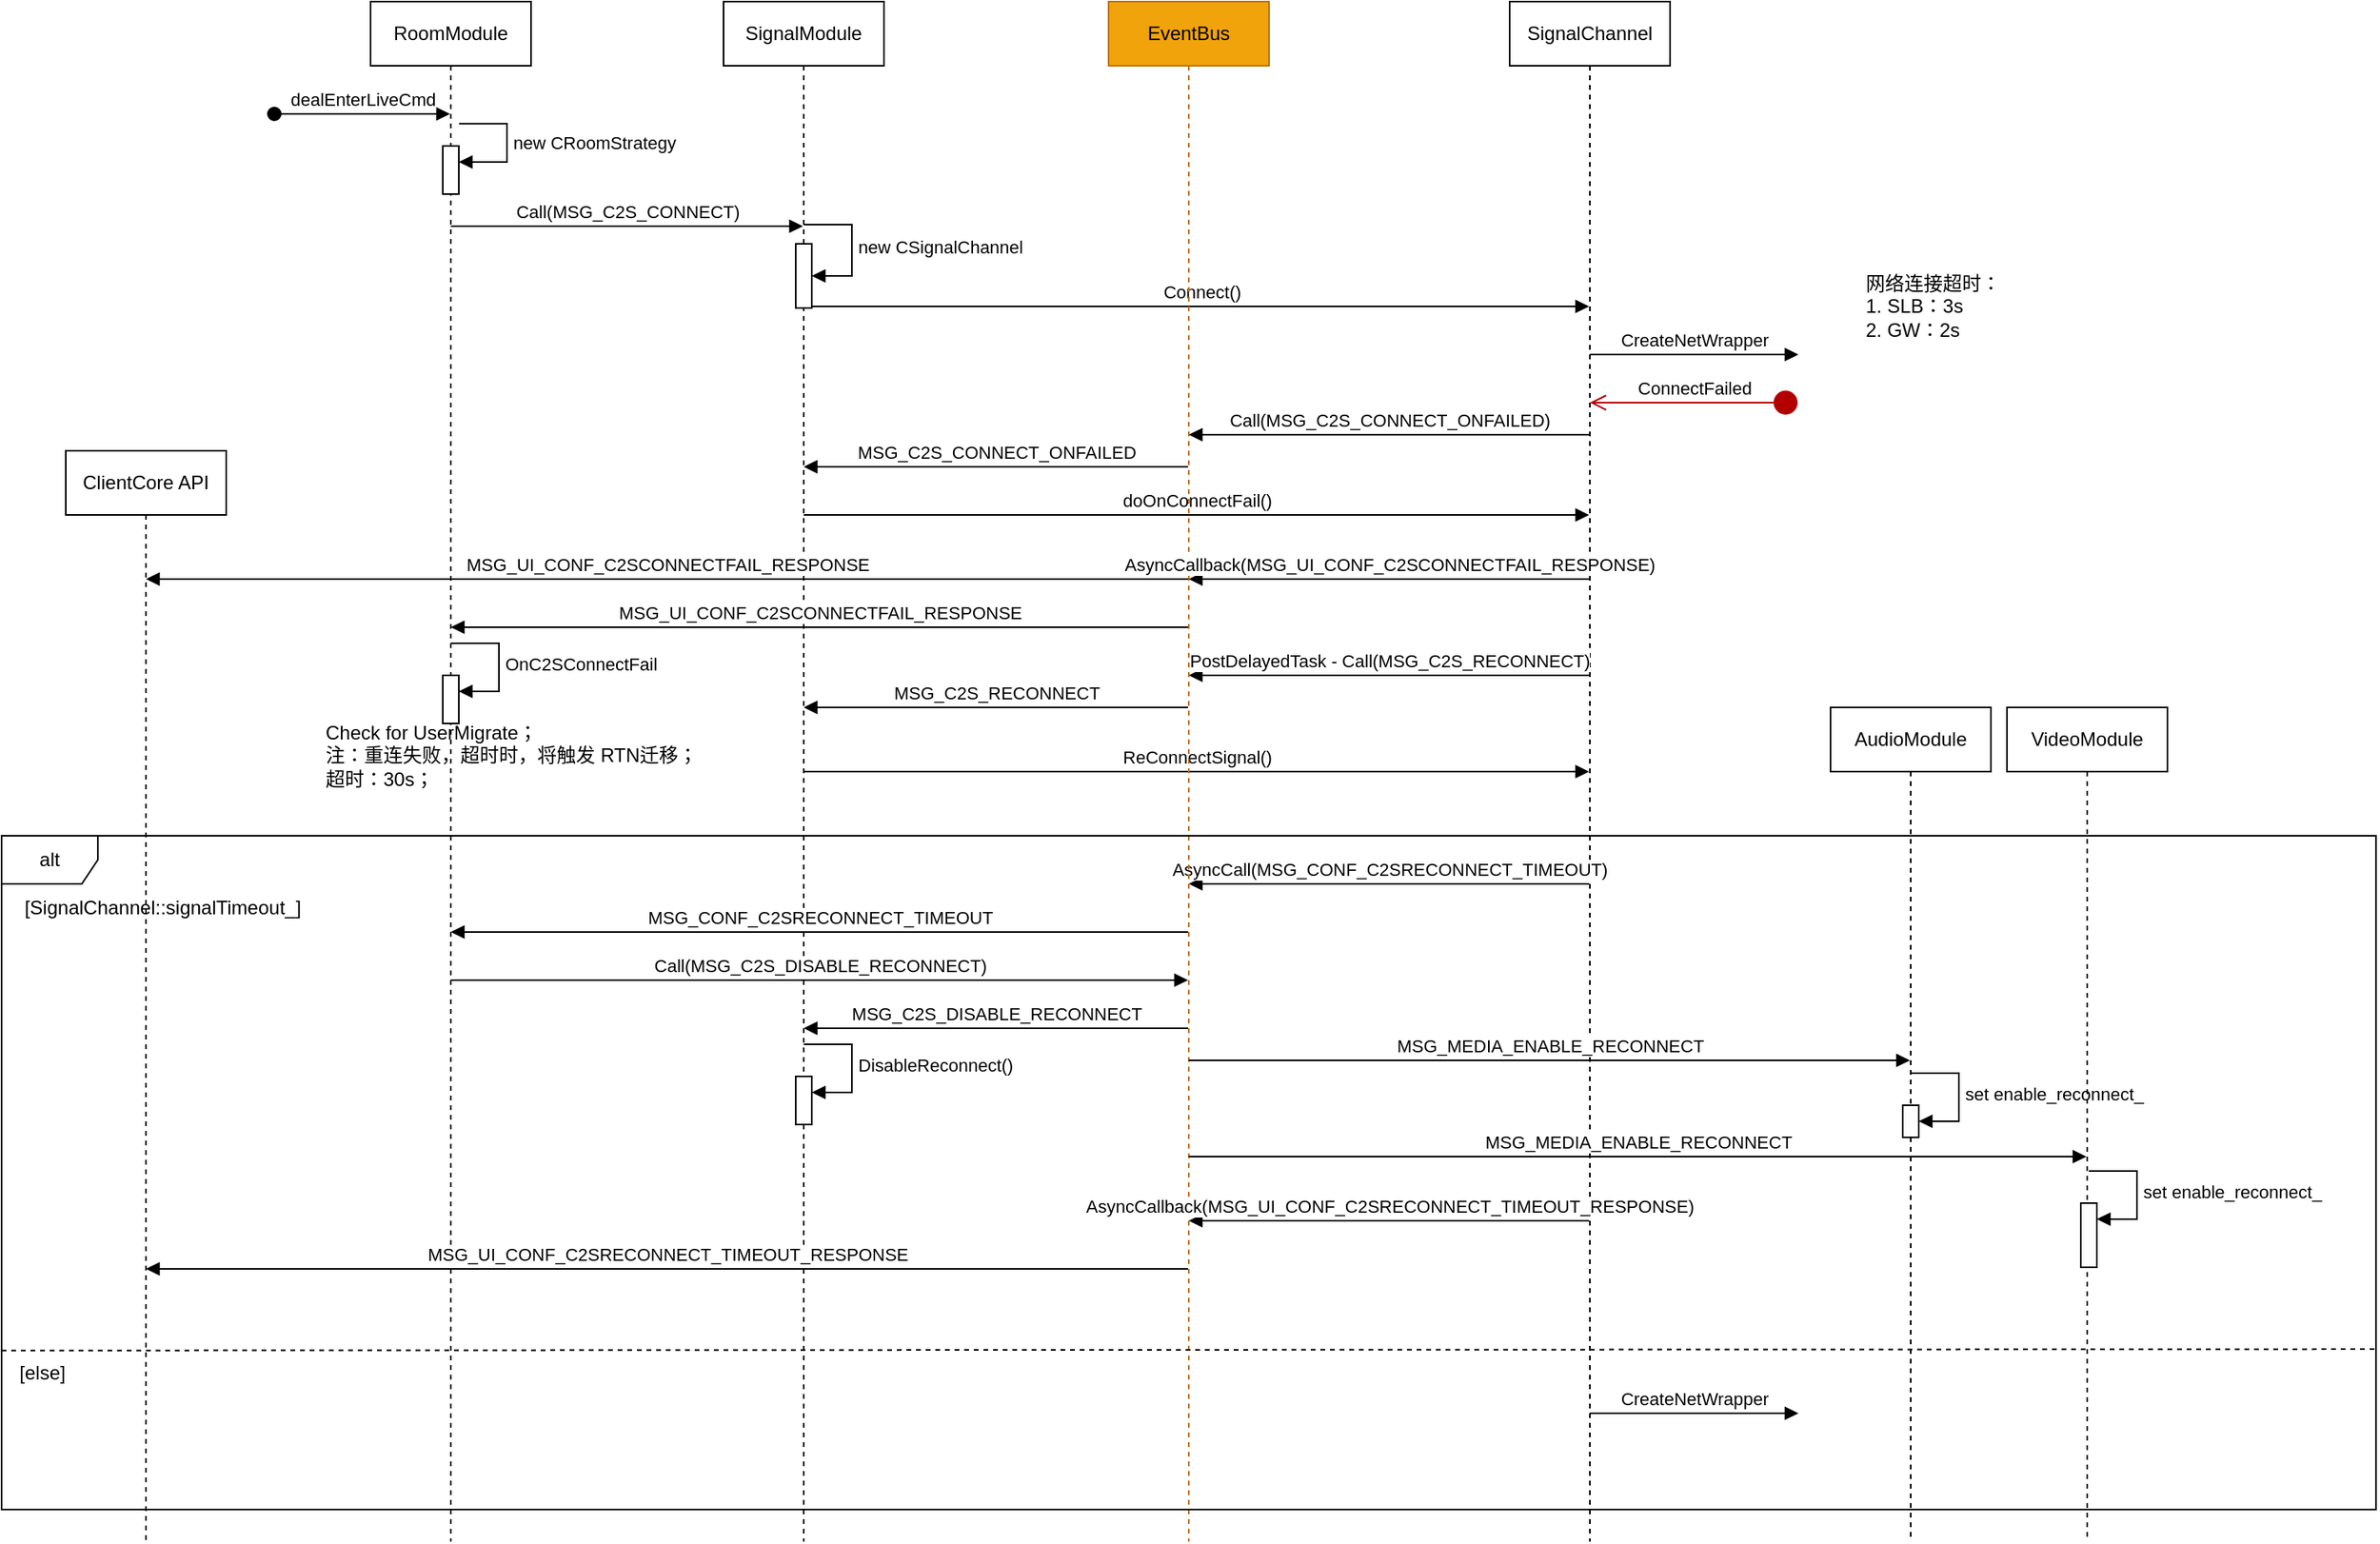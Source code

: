<mxfile version="21.3.4" type="github">
  <diagram name="Page-1" id="2YBvvXClWsGukQMizWep">
    <mxGraphModel dx="2636" dy="908" grid="1" gridSize="10" guides="1" tooltips="1" connect="1" arrows="1" fold="1" page="1" pageScale="1" pageWidth="1200" pageHeight="1920" math="0" shadow="0">
      <root>
        <mxCell id="0" />
        <mxCell id="1" parent="0" />
        <mxCell id="aM9ryv3xv72pqoxQDRHE-1" value="RoomModule" style="shape=umlLifeline;perimeter=lifelinePerimeter;whiteSpace=wrap;html=1;container=0;dropTarget=0;collapsible=0;recursiveResize=0;outlineConnect=0;portConstraint=eastwest;newEdgeStyle={&quot;edgeStyle&quot;:&quot;elbowEdgeStyle&quot;,&quot;elbow&quot;:&quot;vertical&quot;,&quot;curved&quot;:0,&quot;rounded&quot;:0};" parent="1" vertex="1">
          <mxGeometry x="70" y="40" width="100" height="960" as="geometry" />
        </mxCell>
        <mxCell id="aM9ryv3xv72pqoxQDRHE-3" value="dealEnterLiveCmd" style="html=1;verticalAlign=bottom;startArrow=oval;endArrow=block;startSize=8;edgeStyle=elbowEdgeStyle;elbow=vertical;curved=0;rounded=0;" parent="aM9ryv3xv72pqoxQDRHE-1" target="aM9ryv3xv72pqoxQDRHE-1" edge="1">
          <mxGeometry relative="1" as="geometry">
            <mxPoint x="-60" y="70" as="sourcePoint" />
            <mxPoint x="50" y="70" as="targetPoint" />
          </mxGeometry>
        </mxCell>
        <mxCell id="TPJhOk3paSpWV-xpmJgs-1" value="" style="html=1;points=[];perimeter=orthogonalPerimeter;outlineConnect=0;targetShapes=umlLifeline;portConstraint=eastwest;newEdgeStyle={&quot;edgeStyle&quot;:&quot;elbowEdgeStyle&quot;,&quot;elbow&quot;:&quot;vertical&quot;,&quot;curved&quot;:0,&quot;rounded&quot;:0};" vertex="1" parent="aM9ryv3xv72pqoxQDRHE-1">
          <mxGeometry x="45" y="90" width="10" height="30" as="geometry" />
        </mxCell>
        <mxCell id="TPJhOk3paSpWV-xpmJgs-2" value="new&amp;nbsp;CRoomStrategy" style="html=1;align=left;spacingLeft=2;endArrow=block;rounded=0;edgeStyle=orthogonalEdgeStyle;curved=0;rounded=0;exitX=1.014;exitY=0.032;exitDx=0;exitDy=0;exitPerimeter=0;" edge="1" target="TPJhOk3paSpWV-xpmJgs-1" parent="aM9ryv3xv72pqoxQDRHE-1">
          <mxGeometry relative="1" as="geometry">
            <mxPoint x="55.14" y="76.08" as="sourcePoint" />
            <Array as="points">
              <mxPoint x="85" y="76" />
              <mxPoint x="85" y="100" />
            </Array>
          </mxGeometry>
        </mxCell>
        <mxCell id="TPJhOk3paSpWV-xpmJgs-59" value="" style="html=1;points=[];perimeter=orthogonalPerimeter;outlineConnect=0;targetShapes=umlLifeline;portConstraint=eastwest;newEdgeStyle={&quot;edgeStyle&quot;:&quot;elbowEdgeStyle&quot;,&quot;elbow&quot;:&quot;vertical&quot;,&quot;curved&quot;:0,&quot;rounded&quot;:0};" vertex="1" parent="aM9ryv3xv72pqoxQDRHE-1">
          <mxGeometry x="45" y="420" width="10" height="30" as="geometry" />
        </mxCell>
        <mxCell id="TPJhOk3paSpWV-xpmJgs-60" value="OnC2SConnectFail" style="html=1;align=left;spacingLeft=2;endArrow=block;rounded=0;edgeStyle=orthogonalEdgeStyle;curved=0;rounded=0;" edge="1" target="TPJhOk3paSpWV-xpmJgs-59" parent="aM9ryv3xv72pqoxQDRHE-1">
          <mxGeometry relative="1" as="geometry">
            <mxPoint x="50" y="400" as="sourcePoint" />
            <Array as="points">
              <mxPoint x="80" y="430" />
            </Array>
          </mxGeometry>
        </mxCell>
        <mxCell id="aM9ryv3xv72pqoxQDRHE-5" value="SignalModule" style="shape=umlLifeline;perimeter=lifelinePerimeter;whiteSpace=wrap;html=1;container=0;dropTarget=0;collapsible=0;recursiveResize=0;outlineConnect=0;portConstraint=eastwest;newEdgeStyle={&quot;edgeStyle&quot;:&quot;elbowEdgeStyle&quot;,&quot;elbow&quot;:&quot;vertical&quot;,&quot;curved&quot;:0,&quot;rounded&quot;:0};" parent="1" vertex="1">
          <mxGeometry x="290" y="40" width="100" height="960" as="geometry" />
        </mxCell>
        <mxCell id="TPJhOk3paSpWV-xpmJgs-3" value="" style="html=1;points=[];perimeter=orthogonalPerimeter;outlineConnect=0;targetShapes=umlLifeline;portConstraint=eastwest;newEdgeStyle={&quot;edgeStyle&quot;:&quot;elbowEdgeStyle&quot;,&quot;elbow&quot;:&quot;vertical&quot;,&quot;curved&quot;:0,&quot;rounded&quot;:0};" vertex="1" parent="aM9ryv3xv72pqoxQDRHE-5">
          <mxGeometry x="45" y="151" width="10" height="40" as="geometry" />
        </mxCell>
        <mxCell id="TPJhOk3paSpWV-xpmJgs-4" value="new&amp;nbsp;CSignalChannel" style="html=1;align=left;spacingLeft=2;endArrow=block;rounded=0;edgeStyle=orthogonalEdgeStyle;curved=0;rounded=0;" edge="1" target="TPJhOk3paSpWV-xpmJgs-3" parent="aM9ryv3xv72pqoxQDRHE-5">
          <mxGeometry relative="1" as="geometry">
            <mxPoint x="50" y="139" as="sourcePoint" />
            <Array as="points">
              <mxPoint x="80" y="139" />
              <mxPoint x="80" y="171" />
            </Array>
            <mxPoint x="90" y="166" as="targetPoint" />
          </mxGeometry>
        </mxCell>
        <mxCell id="TPJhOk3paSpWV-xpmJgs-49" value="" style="html=1;points=[];perimeter=orthogonalPerimeter;outlineConnect=0;targetShapes=umlLifeline;portConstraint=eastwest;newEdgeStyle={&quot;edgeStyle&quot;:&quot;elbowEdgeStyle&quot;,&quot;elbow&quot;:&quot;vertical&quot;,&quot;curved&quot;:0,&quot;rounded&quot;:0};" vertex="1" parent="aM9ryv3xv72pqoxQDRHE-5">
          <mxGeometry x="45" y="670" width="10" height="30" as="geometry" />
        </mxCell>
        <mxCell id="TPJhOk3paSpWV-xpmJgs-50" value="DisableReconnect()" style="html=1;align=left;spacingLeft=2;endArrow=block;rounded=0;edgeStyle=orthogonalEdgeStyle;curved=0;rounded=0;" edge="1" target="TPJhOk3paSpWV-xpmJgs-49" parent="aM9ryv3xv72pqoxQDRHE-5">
          <mxGeometry relative="1" as="geometry">
            <mxPoint x="50" y="650" as="sourcePoint" />
            <Array as="points">
              <mxPoint x="80" y="680" />
            </Array>
          </mxGeometry>
        </mxCell>
        <mxCell id="aM9ryv3xv72pqoxQDRHE-7" value="Call(MSG_C2S_CONNECT)" style="html=1;verticalAlign=bottom;endArrow=block;edgeStyle=elbowEdgeStyle;elbow=vertical;curved=0;rounded=0;" parent="1" target="aM9ryv3xv72pqoxQDRHE-5" edge="1">
          <mxGeometry relative="1" as="geometry">
            <mxPoint x="120" y="180" as="sourcePoint" />
            <Array as="points">
              <mxPoint x="250" y="180" />
              <mxPoint x="240" y="260" />
              <mxPoint x="170" y="230" />
            </Array>
            <mxPoint x="355" y="260" as="targetPoint" />
          </mxGeometry>
        </mxCell>
        <mxCell id="TPJhOk3paSpWV-xpmJgs-5" value="SignalChannel" style="shape=umlLifeline;perimeter=lifelinePerimeter;whiteSpace=wrap;html=1;container=1;dropTarget=0;collapsible=0;recursiveResize=0;outlineConnect=0;portConstraint=eastwest;newEdgeStyle={&quot;edgeStyle&quot;:&quot;elbowEdgeStyle&quot;,&quot;elbow&quot;:&quot;vertical&quot;,&quot;curved&quot;:0,&quot;rounded&quot;:0};" vertex="1" parent="1">
          <mxGeometry x="780" y="40" width="100" height="960" as="geometry" />
        </mxCell>
        <mxCell id="TPJhOk3paSpWV-xpmJgs-9" value="Connect()" style="html=1;verticalAlign=bottom;endArrow=block;edgeStyle=elbowEdgeStyle;elbow=vertical;curved=0;rounded=0;" edge="1" parent="1" source="TPJhOk3paSpWV-xpmJgs-3" target="TPJhOk3paSpWV-xpmJgs-5">
          <mxGeometry width="80" relative="1" as="geometry">
            <mxPoint x="370" y="300" as="sourcePoint" />
            <mxPoint x="595.0" y="300.0" as="targetPoint" />
            <Array as="points">
              <mxPoint x="510" y="230" />
              <mxPoint x="430" y="320" />
              <mxPoint x="530" y="300" />
            </Array>
          </mxGeometry>
        </mxCell>
        <mxCell id="TPJhOk3paSpWV-xpmJgs-10" value="CreateNetWrapper" style="html=1;verticalAlign=bottom;endArrow=block;edgeStyle=elbowEdgeStyle;elbow=vertical;curved=0;rounded=0;" edge="1" parent="1" source="TPJhOk3paSpWV-xpmJgs-5">
          <mxGeometry width="80" relative="1" as="geometry">
            <mxPoint x="780.0" y="339.517" as="sourcePoint" />
            <mxPoint x="960" y="260" as="targetPoint" />
            <Array as="points">
              <mxPoint x="930" y="260" />
              <mxPoint x="820" y="350" />
            </Array>
          </mxGeometry>
        </mxCell>
        <mxCell id="TPJhOk3paSpWV-xpmJgs-11" value="网络连接超时：&lt;br&gt;1. SLB：3s&lt;br&gt;2. GW：2s" style="text;html=1;align=left;verticalAlign=middle;resizable=0;points=[];autosize=1;strokeColor=none;fillColor=none;" vertex="1" parent="1">
          <mxGeometry x="1000" y="200" width="110" height="60" as="geometry" />
        </mxCell>
        <mxCell id="TPJhOk3paSpWV-xpmJgs-15" value="Call(MSG_C2S_CONNECT_ONFAILED)" style="html=1;verticalAlign=bottom;endArrow=block;edgeStyle=elbowEdgeStyle;elbow=vertical;curved=0;rounded=0;" edge="1" parent="1" source="TPJhOk3paSpWV-xpmJgs-5" target="TPJhOk3paSpWV-xpmJgs-22">
          <mxGeometry width="80" relative="1" as="geometry">
            <mxPoint x="780" y="330" as="sourcePoint" />
            <mxPoint x="510" y="380" as="targetPoint" />
            <Array as="points">
              <mxPoint x="750" y="310" />
              <mxPoint x="800" y="360" />
              <mxPoint x="630" y="320" />
              <mxPoint x="680" y="322" />
              <mxPoint x="700" y="320" />
              <mxPoint x="680" y="380" />
            </Array>
          </mxGeometry>
        </mxCell>
        <mxCell id="TPJhOk3paSpWV-xpmJgs-16" value="doOnConnectFail()" style="html=1;verticalAlign=bottom;endArrow=block;edgeStyle=elbowEdgeStyle;elbow=vertical;curved=0;rounded=0;" edge="1" parent="1" source="aM9ryv3xv72pqoxQDRHE-5" target="TPJhOk3paSpWV-xpmJgs-5">
          <mxGeometry width="80" relative="1" as="geometry">
            <mxPoint x="410" y="400" as="sourcePoint" />
            <mxPoint x="440" y="400" as="targetPoint" />
            <Array as="points">
              <mxPoint x="440" y="360" />
              <mxPoint x="690" y="440" />
              <mxPoint x="500" y="430" />
              <mxPoint x="530" y="410" />
              <mxPoint x="450" y="400" />
              <mxPoint x="360" y="400" />
            </Array>
          </mxGeometry>
        </mxCell>
        <mxCell id="TPJhOk3paSpWV-xpmJgs-17" value="PostDelayedTask - Call(MSG_C2S_RECONNECT)" style="html=1;verticalAlign=bottom;endArrow=block;edgeStyle=elbowEdgeStyle;elbow=vertical;curved=0;rounded=0;" edge="1" parent="1" source="TPJhOk3paSpWV-xpmJgs-5" target="TPJhOk3paSpWV-xpmJgs-22">
          <mxGeometry width="80" relative="1" as="geometry">
            <mxPoint x="430" y="470" as="sourcePoint" />
            <mxPoint x="510" y="470" as="targetPoint" />
            <Array as="points">
              <mxPoint x="730" y="460" />
              <mxPoint x="660" y="480" />
              <mxPoint x="690" y="440" />
              <mxPoint x="760" y="400" />
              <mxPoint x="700" y="480" />
            </Array>
          </mxGeometry>
        </mxCell>
        <mxCell id="TPJhOk3paSpWV-xpmJgs-18" value="ReConnectSignal()" style="html=1;verticalAlign=bottom;endArrow=block;edgeStyle=elbowEdgeStyle;elbow=vertical;curved=0;rounded=0;" edge="1" parent="1" source="aM9ryv3xv72pqoxQDRHE-5" target="TPJhOk3paSpWV-xpmJgs-5">
          <mxGeometry width="80" relative="1" as="geometry">
            <mxPoint x="370" y="520" as="sourcePoint" />
            <mxPoint x="450" y="520" as="targetPoint" />
            <Array as="points">
              <mxPoint x="730" y="520" />
              <mxPoint x="690" y="510" />
              <mxPoint x="710" y="530" />
              <mxPoint x="680" y="540" />
              <mxPoint x="520" y="520" />
            </Array>
          </mxGeometry>
        </mxCell>
        <mxCell id="TPJhOk3paSpWV-xpmJgs-21" value="AsyncCall(MSG_CONF_C2SRECONNECT_TIMEOUT)" style="html=1;verticalAlign=bottom;endArrow=block;edgeStyle=elbowEdgeStyle;elbow=vertical;curved=0;rounded=0;" edge="1" parent="1" source="TPJhOk3paSpWV-xpmJgs-5" target="TPJhOk3paSpWV-xpmJgs-22">
          <mxGeometry width="80" relative="1" as="geometry">
            <mxPoint x="670" y="584.5" as="sourcePoint" />
            <mxPoint x="750" y="584.5" as="targetPoint" />
            <Array as="points">
              <mxPoint x="770" y="590" />
              <mxPoint x="650" y="600" />
              <mxPoint x="670" y="610" />
              <mxPoint x="740" y="620" />
              <mxPoint x="630" y="610" />
              <mxPoint x="650" y="585" />
            </Array>
          </mxGeometry>
        </mxCell>
        <mxCell id="TPJhOk3paSpWV-xpmJgs-22" value="EventBus" style="shape=umlLifeline;perimeter=lifelinePerimeter;whiteSpace=wrap;html=1;container=1;dropTarget=0;collapsible=0;recursiveResize=0;outlineConnect=0;portConstraint=eastwest;newEdgeStyle={&quot;edgeStyle&quot;:&quot;elbowEdgeStyle&quot;,&quot;elbow&quot;:&quot;vertical&quot;,&quot;curved&quot;:0,&quot;rounded&quot;:0};strokeColor=#BD7000;fillColor=#f0a30a;fontColor=#000000;" vertex="1" parent="1">
          <mxGeometry x="530" y="40" width="100" height="960" as="geometry" />
        </mxCell>
        <mxCell id="TPJhOk3paSpWV-xpmJgs-23" value="AsyncCallback(MSG_UI_CONF_C2SRECONNECT_TIMEOUT_RESPONSE)" style="html=1;verticalAlign=bottom;endArrow=block;edgeStyle=elbowEdgeStyle;elbow=vertical;curved=0;rounded=0;" edge="1" parent="1" source="TPJhOk3paSpWV-xpmJgs-5" target="TPJhOk3paSpWV-xpmJgs-22">
          <mxGeometry width="80" relative="1" as="geometry">
            <mxPoint x="800" y="670" as="sourcePoint" />
            <mxPoint x="800" y="660" as="targetPoint" />
            <Array as="points">
              <mxPoint x="660" y="800" />
              <mxPoint x="730" y="780" />
              <mxPoint x="640" y="770" />
              <mxPoint x="670" y="740" />
              <mxPoint x="730" y="720" />
              <mxPoint x="680" y="680" />
              <mxPoint x="640" y="664" />
              <mxPoint x="740" y="630" />
            </Array>
          </mxGeometry>
        </mxCell>
        <mxCell id="TPJhOk3paSpWV-xpmJgs-24" value="MSG_C2S_CONNECT_ONFAILED" style="html=1;verticalAlign=bottom;endArrow=block;edgeStyle=elbowEdgeStyle;elbow=vertical;curved=0;rounded=0;" edge="1" parent="1" source="TPJhOk3paSpWV-xpmJgs-22" target="aM9ryv3xv72pqoxQDRHE-5">
          <mxGeometry width="80" relative="1" as="geometry">
            <mxPoint x="380" y="470" as="sourcePoint" />
            <mxPoint x="460" y="470" as="targetPoint" />
            <Array as="points">
              <mxPoint x="480" y="330" />
              <mxPoint x="520" y="400" />
              <mxPoint x="530" y="390" />
              <mxPoint x="540" y="390" />
              <mxPoint x="380" y="470" />
            </Array>
          </mxGeometry>
        </mxCell>
        <mxCell id="TPJhOk3paSpWV-xpmJgs-25" value="MSG_C2S_RECONNECT" style="html=1;verticalAlign=bottom;endArrow=block;edgeStyle=elbowEdgeStyle;elbow=vertical;curved=0;rounded=0;" edge="1" parent="1" source="TPJhOk3paSpWV-xpmJgs-22">
          <mxGeometry width="80" relative="1" as="geometry">
            <mxPoint x="500" y="440" as="sourcePoint" />
            <mxPoint x="340" y="480" as="targetPoint" />
            <Array as="points">
              <mxPoint x="540" y="480" />
              <mxPoint x="550" y="490" />
              <mxPoint x="540" y="480" />
              <mxPoint x="560" y="500" />
              <mxPoint x="400" y="500" />
              <mxPoint x="370" y="470" />
              <mxPoint x="540" y="470" />
              <mxPoint x="540" y="480" />
              <mxPoint x="380" y="410" />
              <mxPoint x="360" y="420" />
              <mxPoint x="540" y="409" />
              <mxPoint x="550" y="409" />
              <mxPoint x="530" y="419" />
              <mxPoint x="390" y="399" />
              <mxPoint x="380" y="489" />
              <mxPoint x="370" y="409" />
              <mxPoint x="550" y="419" />
              <mxPoint x="550" y="399" />
              <mxPoint x="550" y="399" />
              <mxPoint x="410" y="499" />
            </Array>
          </mxGeometry>
        </mxCell>
        <mxCell id="TPJhOk3paSpWV-xpmJgs-31" value="MSG_CONF_C2SRECONNECT_TIMEOUT" style="html=1;verticalAlign=bottom;endArrow=block;edgeStyle=elbowEdgeStyle;elbow=vertical;curved=0;rounded=0;" edge="1" parent="1" source="TPJhOk3paSpWV-xpmJgs-22" target="aM9ryv3xv72pqoxQDRHE-1">
          <mxGeometry width="80" relative="1" as="geometry">
            <mxPoint x="380" y="650" as="sourcePoint" />
            <mxPoint x="460" y="650" as="targetPoint" />
            <Array as="points">
              <mxPoint x="500" y="620" />
              <mxPoint x="440" y="640" />
            </Array>
          </mxGeometry>
        </mxCell>
        <mxCell id="TPJhOk3paSpWV-xpmJgs-34" value="Call(MSG_C2S_DISABLE_RECONNECT)" style="html=1;verticalAlign=bottom;endArrow=block;edgeStyle=elbowEdgeStyle;elbow=vertical;curved=0;rounded=0;" edge="1" parent="1" source="aM9ryv3xv72pqoxQDRHE-1" target="TPJhOk3paSpWV-xpmJgs-22">
          <mxGeometry width="80" relative="1" as="geometry">
            <mxPoint x="160" y="680" as="sourcePoint" />
            <mxPoint x="240" y="680" as="targetPoint" />
            <Array as="points">
              <mxPoint x="510" y="650" />
              <mxPoint x="310" y="680" />
            </Array>
          </mxGeometry>
        </mxCell>
        <mxCell id="TPJhOk3paSpWV-xpmJgs-35" value="MSG_C2S_DISABLE_RECONNECT" style="html=1;verticalAlign=bottom;endArrow=block;edgeStyle=elbowEdgeStyle;elbow=vertical;curved=0;rounded=0;" edge="1" parent="1" source="TPJhOk3paSpWV-xpmJgs-22" target="aM9ryv3xv72pqoxQDRHE-5">
          <mxGeometry width="80" relative="1" as="geometry">
            <mxPoint x="520" y="510" as="sourcePoint" />
            <mxPoint x="600" y="510" as="targetPoint" />
            <Array as="points">
              <mxPoint x="480" y="680" />
            </Array>
          </mxGeometry>
        </mxCell>
        <mxCell id="TPJhOk3paSpWV-xpmJgs-36" value="ConnectFailed" style="html=1;verticalAlign=bottom;startArrow=circle;startFill=1;endArrow=open;startSize=6;endSize=8;edgeStyle=elbowEdgeStyle;elbow=vertical;curved=0;rounded=0;fillColor=#e51400;strokeColor=#B20000;" edge="1" parent="1" target="TPJhOk3paSpWV-xpmJgs-5">
          <mxGeometry width="80" relative="1" as="geometry">
            <mxPoint x="960" y="290" as="sourcePoint" />
            <mxPoint x="830" y="322" as="targetPoint" />
            <Array as="points">
              <mxPoint x="920" y="290" />
              <mxPoint x="880" y="300" />
              <mxPoint x="860" y="380" />
            </Array>
          </mxGeometry>
        </mxCell>
        <mxCell id="TPJhOk3paSpWV-xpmJgs-37" value="AudioModule" style="shape=umlLifeline;perimeter=lifelinePerimeter;whiteSpace=wrap;html=1;container=1;dropTarget=0;collapsible=0;recursiveResize=0;outlineConnect=0;portConstraint=eastwest;newEdgeStyle={&quot;edgeStyle&quot;:&quot;elbowEdgeStyle&quot;,&quot;elbow&quot;:&quot;vertical&quot;,&quot;curved&quot;:0,&quot;rounded&quot;:0};" vertex="1" parent="1">
          <mxGeometry x="980" y="480" width="100" height="520" as="geometry" />
        </mxCell>
        <mxCell id="TPJhOk3paSpWV-xpmJgs-41" value="" style="html=1;points=[];perimeter=orthogonalPerimeter;outlineConnect=0;targetShapes=umlLifeline;portConstraint=eastwest;newEdgeStyle={&quot;edgeStyle&quot;:&quot;elbowEdgeStyle&quot;,&quot;elbow&quot;:&quot;vertical&quot;,&quot;curved&quot;:0,&quot;rounded&quot;:0};" vertex="1" parent="TPJhOk3paSpWV-xpmJgs-37">
          <mxGeometry x="45" y="248" width="10" height="20" as="geometry" />
        </mxCell>
        <mxCell id="TPJhOk3paSpWV-xpmJgs-42" value="set&amp;nbsp;enable_reconnect_" style="html=1;align=left;spacingLeft=2;endArrow=block;rounded=0;edgeStyle=orthogonalEdgeStyle;curved=0;rounded=0;" edge="1" target="TPJhOk3paSpWV-xpmJgs-41" parent="TPJhOk3paSpWV-xpmJgs-37">
          <mxGeometry relative="1" as="geometry">
            <mxPoint x="50" y="228" as="sourcePoint" />
            <Array as="points">
              <mxPoint x="80" y="258" />
            </Array>
          </mxGeometry>
        </mxCell>
        <mxCell id="TPJhOk3paSpWV-xpmJgs-38" value="VideoModule" style="shape=umlLifeline;perimeter=lifelinePerimeter;whiteSpace=wrap;html=1;container=1;dropTarget=0;collapsible=0;recursiveResize=0;outlineConnect=0;portConstraint=eastwest;newEdgeStyle={&quot;edgeStyle&quot;:&quot;elbowEdgeStyle&quot;,&quot;elbow&quot;:&quot;vertical&quot;,&quot;curved&quot;:0,&quot;rounded&quot;:0};" vertex="1" parent="1">
          <mxGeometry x="1090" y="480" width="100" height="520" as="geometry" />
        </mxCell>
        <mxCell id="TPJhOk3paSpWV-xpmJgs-43" value="" style="html=1;points=[];perimeter=orthogonalPerimeter;outlineConnect=0;targetShapes=umlLifeline;portConstraint=eastwest;newEdgeStyle={&quot;edgeStyle&quot;:&quot;elbowEdgeStyle&quot;,&quot;elbow&quot;:&quot;vertical&quot;,&quot;curved&quot;:0,&quot;rounded&quot;:0};" vertex="1" parent="TPJhOk3paSpWV-xpmJgs-38">
          <mxGeometry x="46" y="309" width="10" height="40" as="geometry" />
        </mxCell>
        <mxCell id="TPJhOk3paSpWV-xpmJgs-44" value="set&amp;nbsp;enable_reconnect_" style="html=1;align=left;spacingLeft=2;endArrow=block;rounded=0;edgeStyle=orthogonalEdgeStyle;curved=0;rounded=0;" edge="1" target="TPJhOk3paSpWV-xpmJgs-43" parent="TPJhOk3paSpWV-xpmJgs-38">
          <mxGeometry relative="1" as="geometry">
            <mxPoint x="51" y="289" as="sourcePoint" />
            <Array as="points">
              <mxPoint x="81" y="319" />
            </Array>
          </mxGeometry>
        </mxCell>
        <mxCell id="TPJhOk3paSpWV-xpmJgs-39" value="MSG_MEDIA_ENABLE_RECONNECT" style="html=1;verticalAlign=bottom;endArrow=block;edgeStyle=elbowEdgeStyle;elbow=vertical;curved=0;rounded=0;" edge="1" parent="1" source="TPJhOk3paSpWV-xpmJgs-22" target="TPJhOk3paSpWV-xpmJgs-37">
          <mxGeometry width="80" relative="1" as="geometry">
            <mxPoint x="600" y="680" as="sourcePoint" />
            <mxPoint x="680" y="680" as="targetPoint" />
            <Array as="points">
              <mxPoint x="730" y="700" />
            </Array>
          </mxGeometry>
        </mxCell>
        <mxCell id="TPJhOk3paSpWV-xpmJgs-40" value="MSG_MEDIA_ENABLE_RECONNECT" style="html=1;verticalAlign=bottom;endArrow=block;edgeStyle=elbowEdgeStyle;elbow=vertical;curved=0;rounded=0;" edge="1" parent="1" source="TPJhOk3paSpWV-xpmJgs-22" target="TPJhOk3paSpWV-xpmJgs-38">
          <mxGeometry width="80" relative="1" as="geometry">
            <mxPoint x="620" y="730" as="sourcePoint" />
            <mxPoint x="660" y="700" as="targetPoint" />
            <Array as="points">
              <mxPoint x="980" y="760" />
              <mxPoint x="720" y="740" />
              <mxPoint x="930" y="730" />
              <mxPoint x="1100" y="730" />
            </Array>
          </mxGeometry>
        </mxCell>
        <mxCell id="TPJhOk3paSpWV-xpmJgs-45" value="ClientCore API" style="shape=umlLifeline;perimeter=lifelinePerimeter;whiteSpace=wrap;html=1;container=1;dropTarget=0;collapsible=0;recursiveResize=0;outlineConnect=0;portConstraint=eastwest;newEdgeStyle={&quot;edgeStyle&quot;:&quot;elbowEdgeStyle&quot;,&quot;elbow&quot;:&quot;vertical&quot;,&quot;curved&quot;:0,&quot;rounded&quot;:0};" vertex="1" parent="1">
          <mxGeometry x="-120" y="320" width="100" height="680" as="geometry" />
        </mxCell>
        <mxCell id="TPJhOk3paSpWV-xpmJgs-46" value="MSG_UI_CONF_C2SRECONNECT_TIMEOUT_RESPONSE" style="html=1;verticalAlign=bottom;endArrow=block;edgeStyle=elbowEdgeStyle;elbow=vertical;curved=0;rounded=0;" edge="1" parent="1" source="TPJhOk3paSpWV-xpmJgs-22" target="TPJhOk3paSpWV-xpmJgs-45">
          <mxGeometry width="80" relative="1" as="geometry">
            <mxPoint x="360" y="590" as="sourcePoint" />
            <mxPoint x="440" y="590" as="targetPoint" />
            <Array as="points">
              <mxPoint x="480" y="830" />
              <mxPoint x="60" y="810" />
              <mxPoint x="480" y="790" />
              <mxPoint x="60" y="800" />
            </Array>
          </mxGeometry>
        </mxCell>
        <mxCell id="TPJhOk3paSpWV-xpmJgs-47" value="AsyncCallback(MSG_UI_CONF_C2SCONNECTFAIL_RESPONSE)" style="html=1;verticalAlign=bottom;endArrow=block;edgeStyle=elbowEdgeStyle;elbow=vertical;curved=0;rounded=0;" edge="1" parent="1" source="TPJhOk3paSpWV-xpmJgs-5" target="TPJhOk3paSpWV-xpmJgs-22">
          <mxGeometry width="80" relative="1" as="geometry">
            <mxPoint x="410" y="410" as="sourcePoint" />
            <mxPoint x="490" y="410" as="targetPoint" />
            <Array as="points">
              <mxPoint x="660" y="400" />
            </Array>
          </mxGeometry>
        </mxCell>
        <mxCell id="TPJhOk3paSpWV-xpmJgs-48" value="MSG_UI_CONF_C2SCONNECTFAIL_RESPONSE" style="html=1;verticalAlign=bottom;endArrow=block;edgeStyle=elbowEdgeStyle;elbow=vertical;curved=0;rounded=0;" edge="1" parent="1" source="TPJhOk3paSpWV-xpmJgs-22" target="TPJhOk3paSpWV-xpmJgs-45">
          <mxGeometry width="80" relative="1" as="geometry">
            <mxPoint x="380" y="360" as="sourcePoint" />
            <mxPoint x="460" y="360" as="targetPoint" />
            <Array as="points">
              <mxPoint x="470" y="400" />
              <mxPoint x="250" y="420" />
            </Array>
          </mxGeometry>
        </mxCell>
        <mxCell id="TPJhOk3paSpWV-xpmJgs-56" value="" style="group;strokeColor=#0000FF;fillColor=none;" vertex="1" connectable="0" parent="1">
          <mxGeometry x="-160" y="560" width="1480" height="420" as="geometry" />
        </mxCell>
        <mxCell id="TPJhOk3paSpWV-xpmJgs-51" value="alt" style="shape=umlFrame;whiteSpace=wrap;html=1;pointerEvents=0;" vertex="1" parent="TPJhOk3paSpWV-xpmJgs-56">
          <mxGeometry width="1480" height="420" as="geometry" />
        </mxCell>
        <mxCell id="TPJhOk3paSpWV-xpmJgs-52" value="[else]" style="text;html=1;align=center;verticalAlign=middle;resizable=0;points=[];autosize=1;strokeColor=none;fillColor=none;" vertex="1" parent="TPJhOk3paSpWV-xpmJgs-56">
          <mxGeometry y="320" width="50" height="30" as="geometry" />
        </mxCell>
        <mxCell id="TPJhOk3paSpWV-xpmJgs-54" value="" style="endArrow=none;dashed=1;html=1;rounded=0;exitX=0;exitY=0.764;exitDx=0;exitDy=0;exitPerimeter=0;entryX=1;entryY=0.762;entryDx=0;entryDy=0;entryPerimeter=0;" edge="1" parent="TPJhOk3paSpWV-xpmJgs-56" source="TPJhOk3paSpWV-xpmJgs-51" target="TPJhOk3paSpWV-xpmJgs-51">
          <mxGeometry width="50" height="50" relative="1" as="geometry">
            <mxPoint x="640" y="380" as="sourcePoint" />
            <mxPoint x="690" y="330" as="targetPoint" />
          </mxGeometry>
        </mxCell>
        <mxCell id="TPJhOk3paSpWV-xpmJgs-55" value="[SignalChannel::signalTimeout_]" style="text;html=1;align=center;verticalAlign=middle;resizable=0;points=[];autosize=1;strokeColor=none;fillColor=none;" vertex="1" parent="TPJhOk3paSpWV-xpmJgs-56">
          <mxGeometry y="30" width="200" height="30" as="geometry" />
        </mxCell>
        <mxCell id="TPJhOk3paSpWV-xpmJgs-57" value="CreateNetWrapper" style="html=1;verticalAlign=bottom;endArrow=block;edgeStyle=elbowEdgeStyle;elbow=vertical;curved=0;rounded=0;" edge="1" parent="TPJhOk3paSpWV-xpmJgs-56" source="TPJhOk3paSpWV-xpmJgs-5">
          <mxGeometry width="80" relative="1" as="geometry">
            <mxPoint x="1000" y="360" as="sourcePoint" />
            <mxPoint x="1120" y="360" as="targetPoint" />
          </mxGeometry>
        </mxCell>
        <mxCell id="TPJhOk3paSpWV-xpmJgs-58" value="MSG_UI_CONF_C2SCONNECTFAIL_RESPONSE" style="html=1;verticalAlign=bottom;endArrow=block;edgeStyle=elbowEdgeStyle;elbow=vertical;curved=0;rounded=0;" edge="1" parent="1" source="TPJhOk3paSpWV-xpmJgs-22" target="aM9ryv3xv72pqoxQDRHE-1">
          <mxGeometry width="80" relative="1" as="geometry">
            <mxPoint x="500" y="430" as="sourcePoint" />
            <mxPoint x="250" y="430" as="targetPoint" />
            <Array as="points">
              <mxPoint x="310" y="430" />
            </Array>
          </mxGeometry>
        </mxCell>
        <mxCell id="TPJhOk3paSpWV-xpmJgs-61" value="Check for&amp;nbsp;UserMigrate；&lt;br&gt;注：重连失败，超时时，将触发 RTN迁移；&lt;br&gt;超时：30s；" style="text;html=1;align=left;verticalAlign=middle;resizable=0;points=[];autosize=1;strokeColor=none;fillColor=none;" vertex="1" parent="1">
          <mxGeometry x="40" y="480" width="260" height="60" as="geometry" />
        </mxCell>
      </root>
    </mxGraphModel>
  </diagram>
</mxfile>
